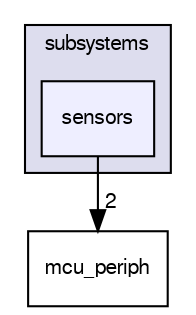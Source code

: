 digraph "sw/airborne/subsystems/sensors" {
  compound=true
  node [ fontsize="10", fontname="FreeSans"];
  edge [ labelfontsize="10", labelfontname="FreeSans"];
  subgraph clusterdir_12d6ec7aac5a4a9b8cee17e35022d7c7 {
    graph [ bgcolor="#ddddee", pencolor="black", label="subsystems" fontname="FreeSans", fontsize="10", URL="dir_12d6ec7aac5a4a9b8cee17e35022d7c7.html"]
  dir_e01cf89a864aaa577ca086acf087ca29 [shape=box, label="sensors", style="filled", fillcolor="#eeeeff", pencolor="black", URL="dir_e01cf89a864aaa577ca086acf087ca29.html"];
  }
  dir_1ca43f6a116d741d80fb1d0555a2b198 [shape=box label="mcu_periph" URL="dir_1ca43f6a116d741d80fb1d0555a2b198.html"];
  dir_e01cf89a864aaa577ca086acf087ca29->dir_1ca43f6a116d741d80fb1d0555a2b198 [headlabel="2", labeldistance=1.5 headhref="dir_000206_000120.html"];
}
